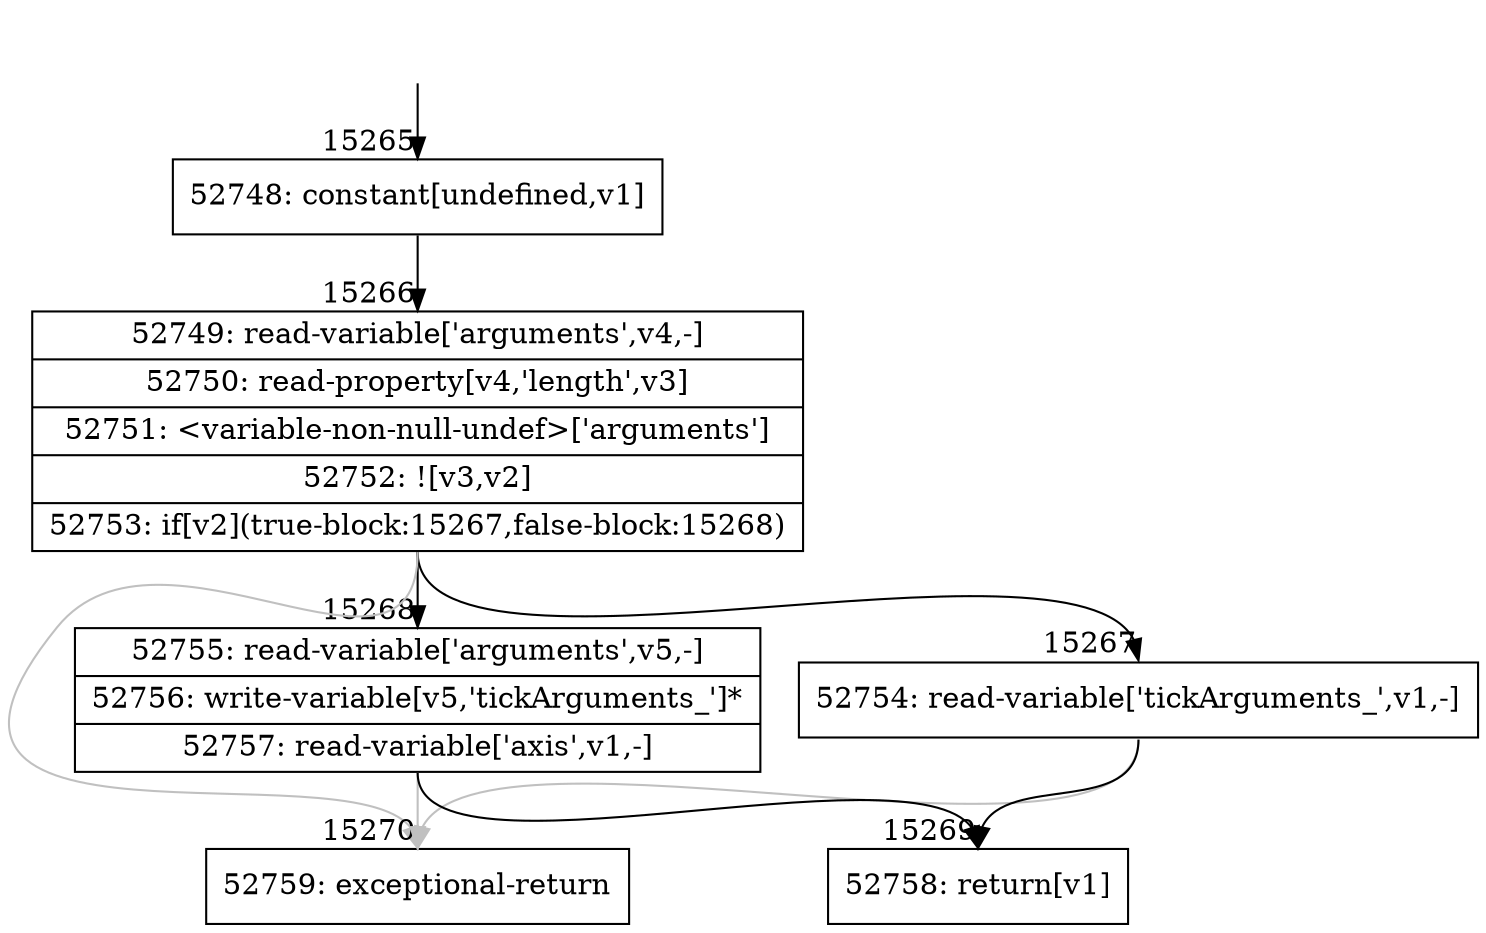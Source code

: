 digraph {
rankdir="TD"
BB_entry1418[shape=none,label=""];
BB_entry1418 -> BB15265 [tailport=s, headport=n, headlabel="    15265"]
BB15265 [shape=record label="{52748: constant[undefined,v1]}" ] 
BB15265 -> BB15266 [tailport=s, headport=n, headlabel="      15266"]
BB15266 [shape=record label="{52749: read-variable['arguments',v4,-]|52750: read-property[v4,'length',v3]|52751: \<variable-non-null-undef\>['arguments']|52752: ![v3,v2]|52753: if[v2](true-block:15267,false-block:15268)}" ] 
BB15266 -> BB15267 [tailport=s, headport=n, headlabel="      15267"]
BB15266 -> BB15268 [tailport=s, headport=n, headlabel="      15268"]
BB15266 -> BB15270 [tailport=s, headport=n, color=gray, headlabel="      15270"]
BB15267 [shape=record label="{52754: read-variable['tickArguments_',v1,-]}" ] 
BB15267 -> BB15269 [tailport=s, headport=n, headlabel="      15269"]
BB15267 -> BB15270 [tailport=s, headport=n, color=gray]
BB15268 [shape=record label="{52755: read-variable['arguments',v5,-]|52756: write-variable[v5,'tickArguments_']*|52757: read-variable['axis',v1,-]}" ] 
BB15268 -> BB15269 [tailport=s, headport=n]
BB15268 -> BB15270 [tailport=s, headport=n, color=gray]
BB15269 [shape=record label="{52758: return[v1]}" ] 
BB15270 [shape=record label="{52759: exceptional-return}" ] 
//#$~ 8981
}
